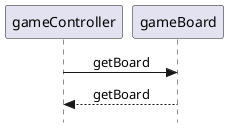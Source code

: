 @startuml gameBoard
skinparam Style strictuml
skinparam SequenceMessageAlignment center
gameController -> gameBoard : getBoard
gameController <-- gameBoard : getBoard
@enduml